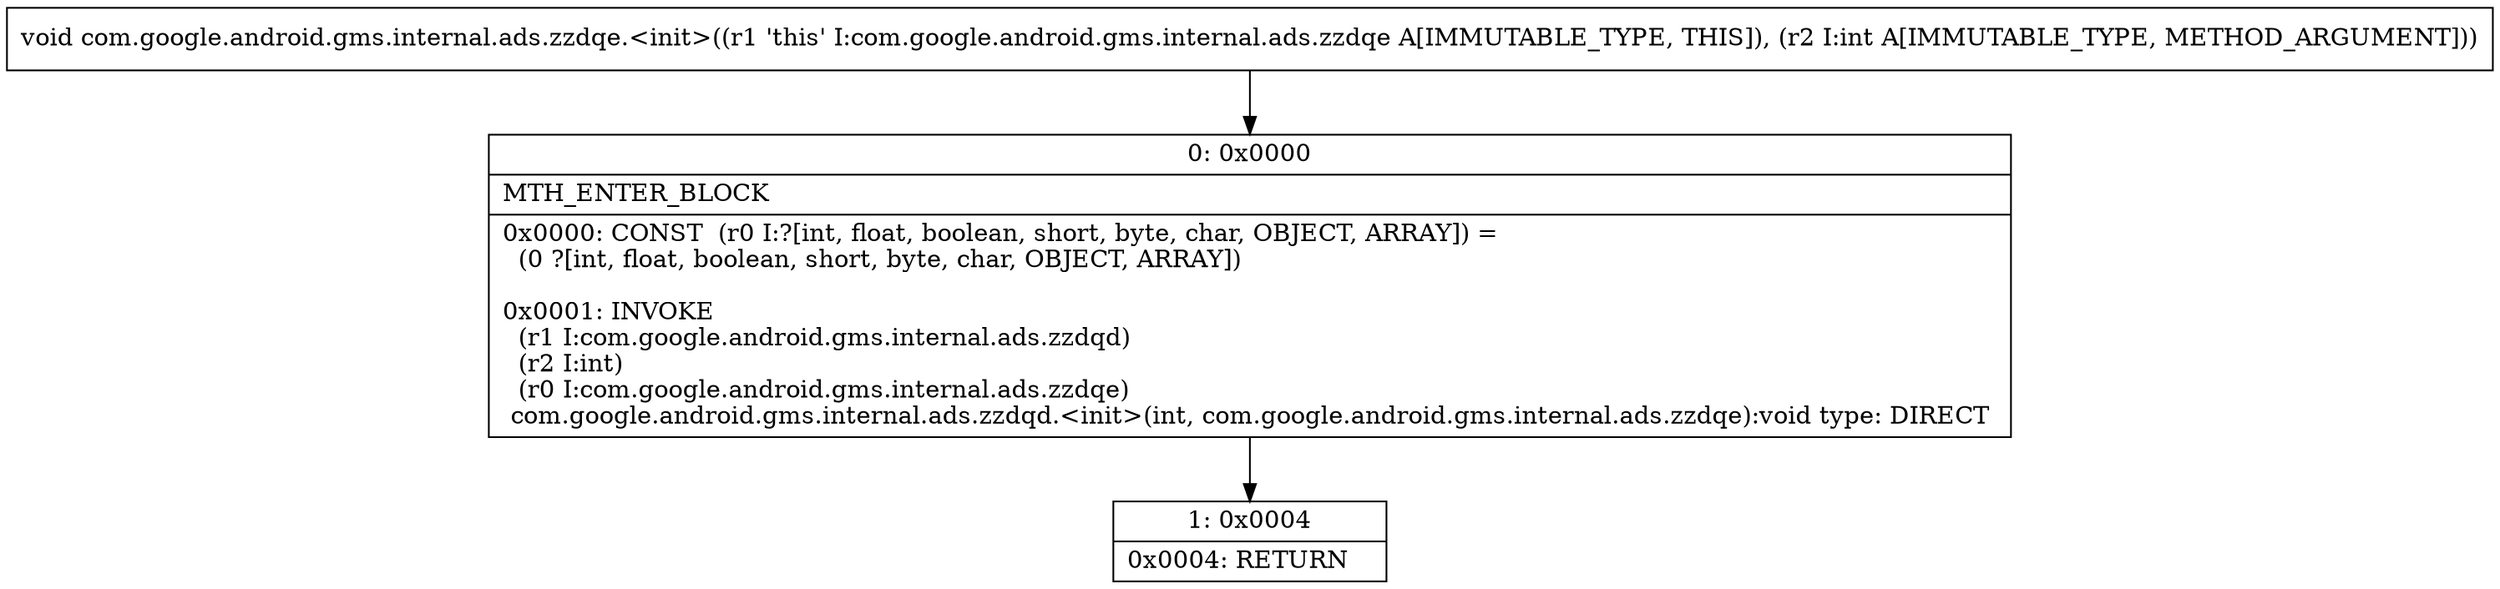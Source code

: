 digraph "CFG forcom.google.android.gms.internal.ads.zzdqe.\<init\>(I)V" {
Node_0 [shape=record,label="{0\:\ 0x0000|MTH_ENTER_BLOCK\l|0x0000: CONST  (r0 I:?[int, float, boolean, short, byte, char, OBJECT, ARRAY]) = \l  (0 ?[int, float, boolean, short, byte, char, OBJECT, ARRAY])\l \l0x0001: INVOKE  \l  (r1 I:com.google.android.gms.internal.ads.zzdqd)\l  (r2 I:int)\l  (r0 I:com.google.android.gms.internal.ads.zzdqe)\l com.google.android.gms.internal.ads.zzdqd.\<init\>(int, com.google.android.gms.internal.ads.zzdqe):void type: DIRECT \l}"];
Node_1 [shape=record,label="{1\:\ 0x0004|0x0004: RETURN   \l}"];
MethodNode[shape=record,label="{void com.google.android.gms.internal.ads.zzdqe.\<init\>((r1 'this' I:com.google.android.gms.internal.ads.zzdqe A[IMMUTABLE_TYPE, THIS]), (r2 I:int A[IMMUTABLE_TYPE, METHOD_ARGUMENT])) }"];
MethodNode -> Node_0;
Node_0 -> Node_1;
}

